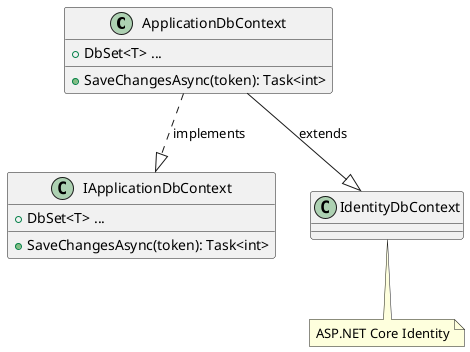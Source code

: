 @startuml
class ApplicationDbContext {
    + SaveChangesAsync(token): Task<int>
    + DbSet<T> ...
}

class IApplicationDbContext {
    + SaveChangesAsync(token): Task<int>
    + DbSet<T> ...
}

class IdentityDbContext {
}

note bottom of IdentityDbContext
    ASP.NET Core Identity
end note

ApplicationDbContext --|> IdentityDbContext : extends
ApplicationDbContext ..|> IApplicationDbContext: implements
@enduml